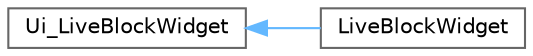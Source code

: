 digraph "类继承关系图"
{
 // LATEX_PDF_SIZE
  bgcolor="transparent";
  edge [fontname=Helvetica,fontsize=10,labelfontname=Helvetica,labelfontsize=10];
  node [fontname=Helvetica,fontsize=10,shape=box,height=0.2,width=0.4];
  rankdir="LR";
  Node0 [id="Node000000",label="Ui_LiveBlockWidget",height=0.2,width=0.4,color="grey40", fillcolor="white", style="filled",URL="$class_ui___live_block_widget.html",tooltip=" "];
  Node0 -> Node1 [id="edge491_Node000000_Node000001",dir="back",color="steelblue1",style="solid",tooltip=" "];
  Node1 [id="Node000001",label="LiveBlockWidget",height=0.2,width=0.4,color="grey40", fillcolor="white", style="filled",URL="$class_ui_1_1_live_block_widget.html",tooltip=" "];
}
